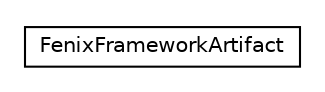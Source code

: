 #!/usr/local/bin/dot
#
# Class diagram 
# Generated by UMLGraph version 5.1 (http://www.umlgraph.org/)
#

digraph G {
	edge [fontname="Helvetica",fontsize=10,labelfontname="Helvetica",labelfontsize=10];
	node [fontname="Helvetica",fontsize=10,shape=plaintext];
	nodesep=0.25;
	ranksep=0.5;
	// pt.ist.fenixframework.artifact.FenixFrameworkArtifact
	c2047 [label=<<table title="pt.ist.fenixframework.artifact.FenixFrameworkArtifact" border="0" cellborder="1" cellspacing="0" cellpadding="2" port="p" href="./FenixFrameworkArtifact.html">
		<tr><td><table border="0" cellspacing="0" cellpadding="1">
<tr><td align="center" balign="center"> FenixFrameworkArtifact </td></tr>
		</table></td></tr>
		</table>>, fontname="Helvetica", fontcolor="black", fontsize=10.0];
}

